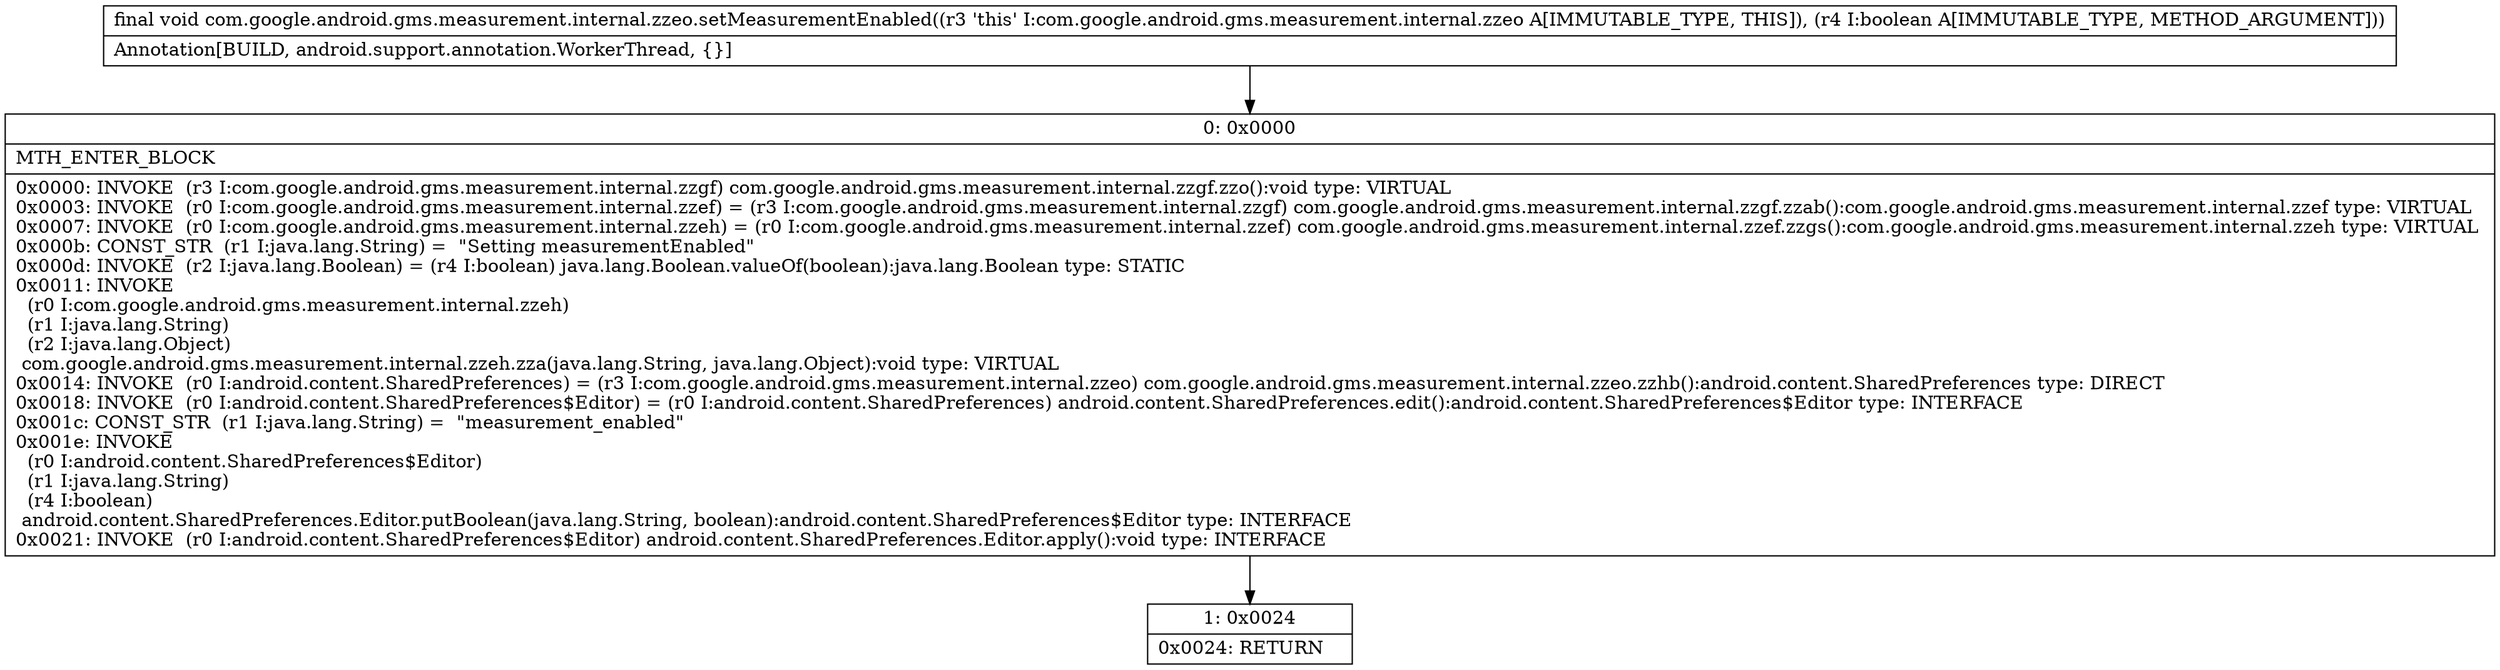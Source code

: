 digraph "CFG forcom.google.android.gms.measurement.internal.zzeo.setMeasurementEnabled(Z)V" {
Node_0 [shape=record,label="{0\:\ 0x0000|MTH_ENTER_BLOCK\l|0x0000: INVOKE  (r3 I:com.google.android.gms.measurement.internal.zzgf) com.google.android.gms.measurement.internal.zzgf.zzo():void type: VIRTUAL \l0x0003: INVOKE  (r0 I:com.google.android.gms.measurement.internal.zzef) = (r3 I:com.google.android.gms.measurement.internal.zzgf) com.google.android.gms.measurement.internal.zzgf.zzab():com.google.android.gms.measurement.internal.zzef type: VIRTUAL \l0x0007: INVOKE  (r0 I:com.google.android.gms.measurement.internal.zzeh) = (r0 I:com.google.android.gms.measurement.internal.zzef) com.google.android.gms.measurement.internal.zzef.zzgs():com.google.android.gms.measurement.internal.zzeh type: VIRTUAL \l0x000b: CONST_STR  (r1 I:java.lang.String) =  \"Setting measurementEnabled\" \l0x000d: INVOKE  (r2 I:java.lang.Boolean) = (r4 I:boolean) java.lang.Boolean.valueOf(boolean):java.lang.Boolean type: STATIC \l0x0011: INVOKE  \l  (r0 I:com.google.android.gms.measurement.internal.zzeh)\l  (r1 I:java.lang.String)\l  (r2 I:java.lang.Object)\l com.google.android.gms.measurement.internal.zzeh.zza(java.lang.String, java.lang.Object):void type: VIRTUAL \l0x0014: INVOKE  (r0 I:android.content.SharedPreferences) = (r3 I:com.google.android.gms.measurement.internal.zzeo) com.google.android.gms.measurement.internal.zzeo.zzhb():android.content.SharedPreferences type: DIRECT \l0x0018: INVOKE  (r0 I:android.content.SharedPreferences$Editor) = (r0 I:android.content.SharedPreferences) android.content.SharedPreferences.edit():android.content.SharedPreferences$Editor type: INTERFACE \l0x001c: CONST_STR  (r1 I:java.lang.String) =  \"measurement_enabled\" \l0x001e: INVOKE  \l  (r0 I:android.content.SharedPreferences$Editor)\l  (r1 I:java.lang.String)\l  (r4 I:boolean)\l android.content.SharedPreferences.Editor.putBoolean(java.lang.String, boolean):android.content.SharedPreferences$Editor type: INTERFACE \l0x0021: INVOKE  (r0 I:android.content.SharedPreferences$Editor) android.content.SharedPreferences.Editor.apply():void type: INTERFACE \l}"];
Node_1 [shape=record,label="{1\:\ 0x0024|0x0024: RETURN   \l}"];
MethodNode[shape=record,label="{final void com.google.android.gms.measurement.internal.zzeo.setMeasurementEnabled((r3 'this' I:com.google.android.gms.measurement.internal.zzeo A[IMMUTABLE_TYPE, THIS]), (r4 I:boolean A[IMMUTABLE_TYPE, METHOD_ARGUMENT]))  | Annotation[BUILD, android.support.annotation.WorkerThread, \{\}]\l}"];
MethodNode -> Node_0;
Node_0 -> Node_1;
}

